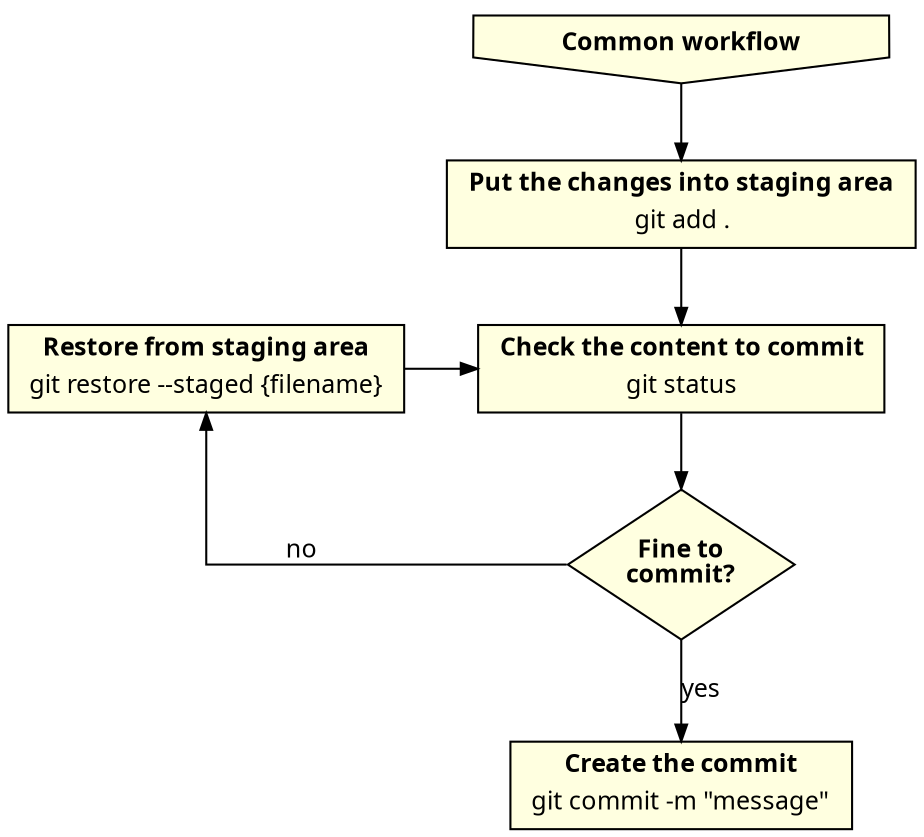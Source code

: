 digraph commonworkflow {
    splines = ortho;

    edge [
        arrowsize = 0.8,
        fontname = "Verdana",
        fontsize = 12
    ]

    node [
        shape = rect,
        style = filled,
        fillcolor = lightyellow,
        fontname = "Verdana",
        fontsize = 12
    ]

    // workflow
    common[
        shape = invhouse,
        label = <<b>Common workflow</b>>
    ]

    // decisions
    fine_to_commit [
        shape = diamond,
        label = <<b>Fine to<br/>commit?</b>>,
        height = 1
    ];

    // commands
    git_add [
        label = <
            <table border="0" cellborder="0" cellspacing="0">
            <tr><td><b>Put the changes into staging area</b></td></tr>
            <tr><td>git add .</td></tr>
            </table>
        >
    ]
    git_status [
        label = <
            <table border="0" cellborder="0" cellspacing="0">
            <tr><td><b>Check the content to commit</b></td></tr>
            <tr><td>git status</td></tr>
            </table>
        >
    ]
    git_restore [
        label = <
            <table border="0" cellborder="0" cellspacing="0">
            <tr><td><b>Restore from staging area</b></td></tr>
            <tr><td>git restore --staged {filename}</td></tr>
            </table>
        >
    ]
    git_commit [
        label = <
            <table border="0" cellborder="0" cellspacing="0">
            <tr><td><b>Create the commit</b></td></tr>
            <tr><td>git commit -m "message"</td></tr>
            </table>
        >
    ]

    // relations
    common -> git_add
    git_add -> git_status
    git_status -> fine_to_commit
    fine_to_commit -> git_commit [label = "yes"]
    fine_to_commit:w -> git_restore [xlabel = "no", constraint = false]
    git_restore -> git_status

    // put git_restore and git_status in the same row
    { rank = same; git_restore; git_status; }
}
